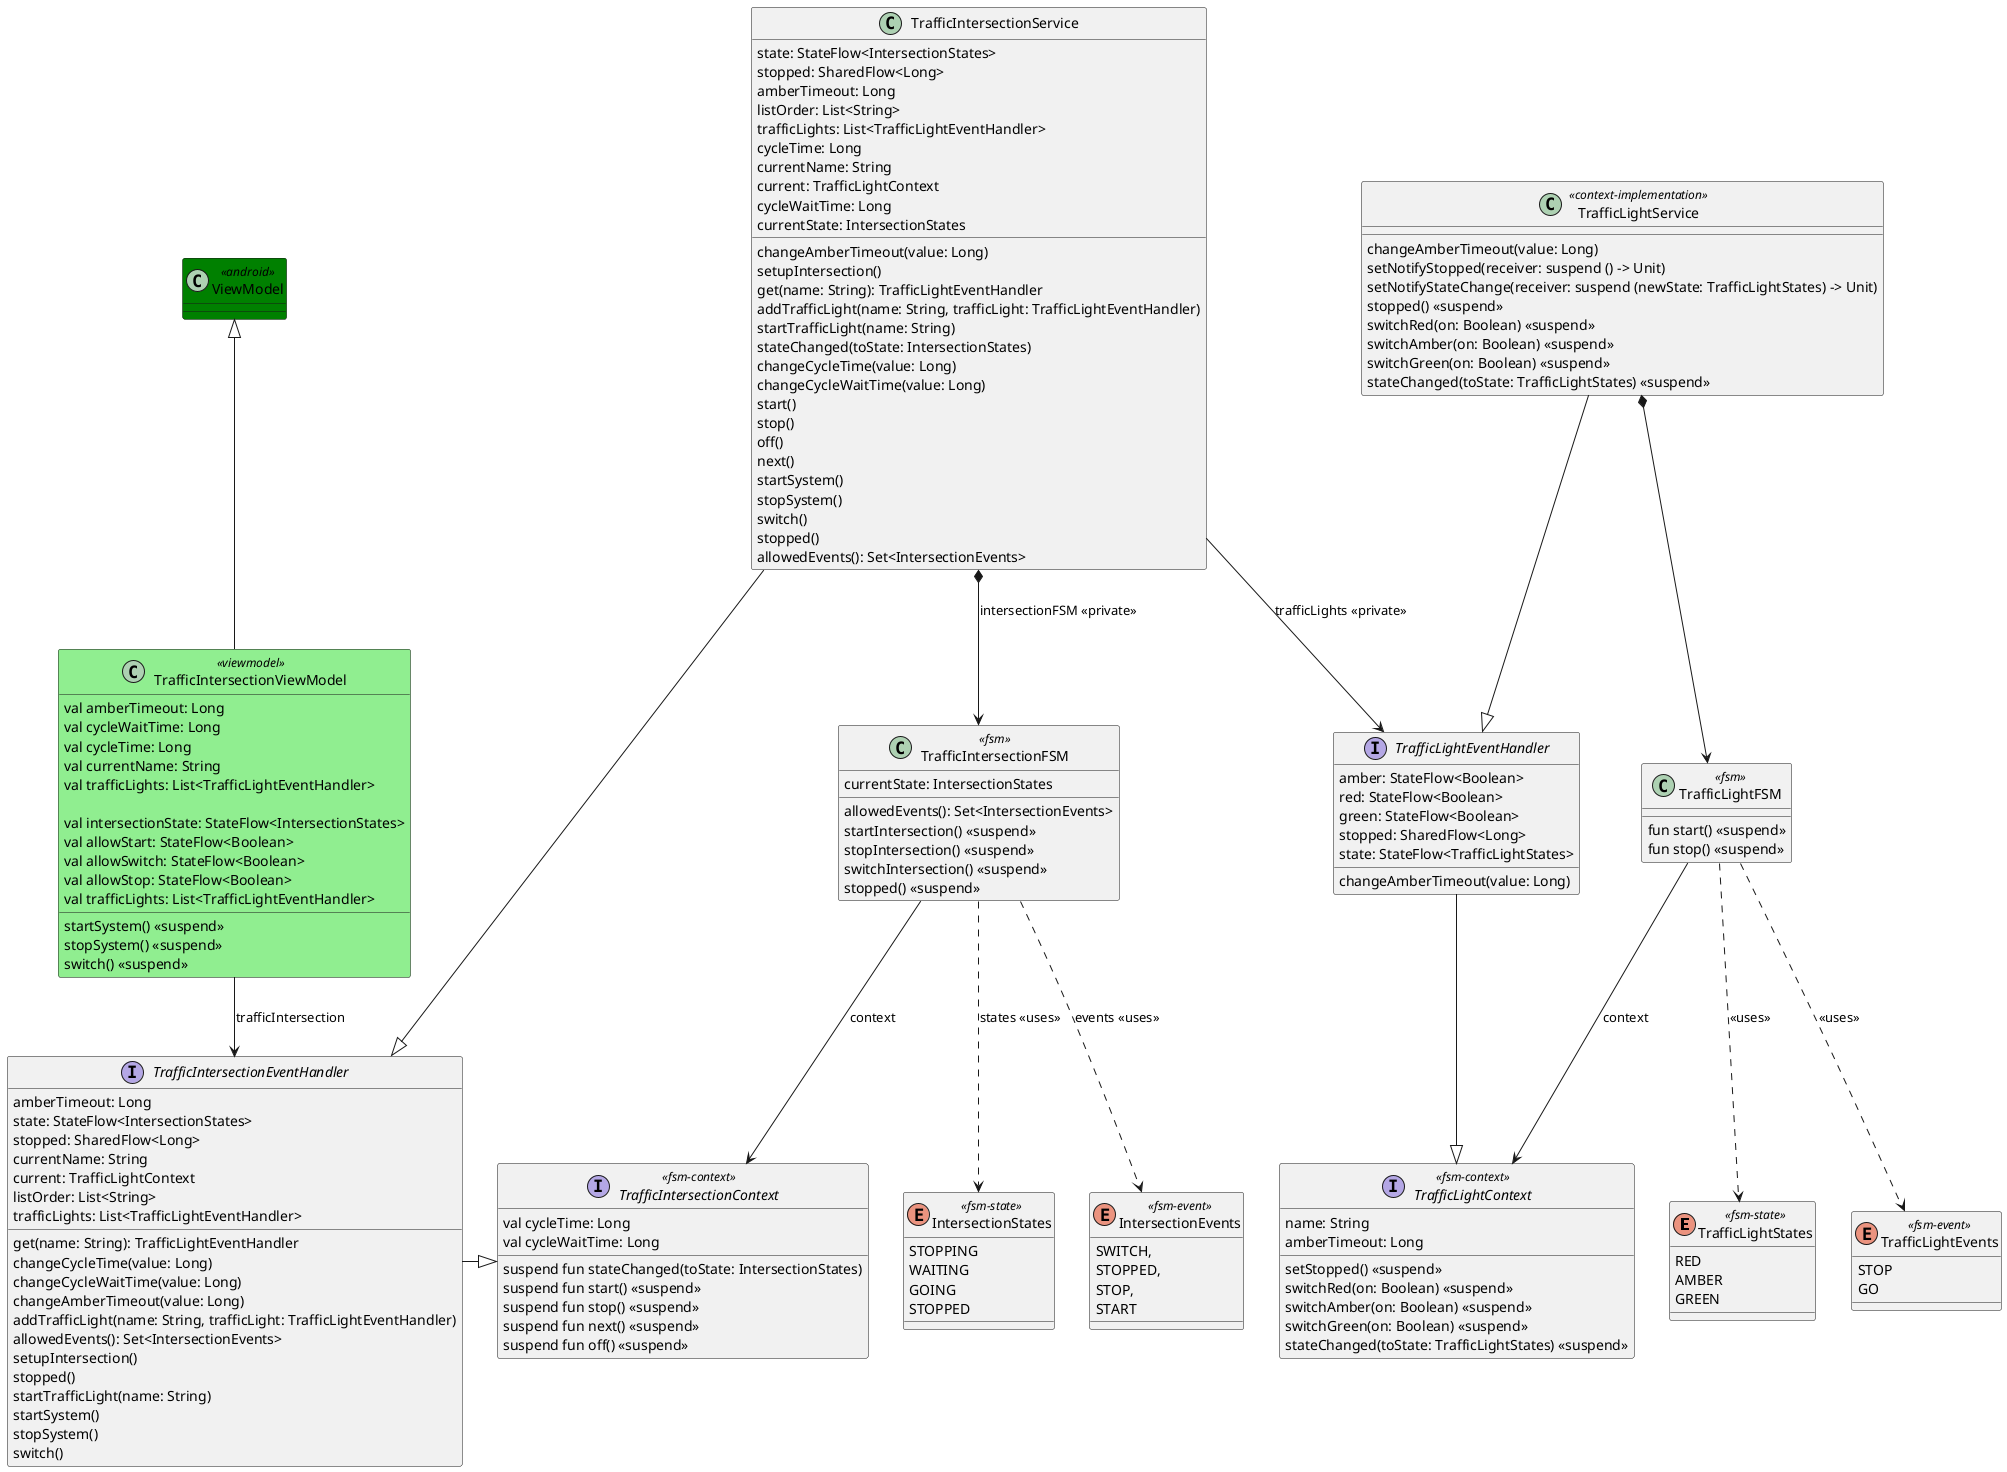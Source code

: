 @startuml

enum TrafficLightStates <<fsm-state>> {
    RED
    AMBER
    GREEN
}

enum TrafficLightEvents <<fsm-event>> {
    STOP
    GO
}
interface TrafficLightContext <<fsm-context>> {
    name: String
    amberTimeout: Long
    setStopped() <<suspend>>
    switchRed(on: Boolean) <<suspend>>
    switchAmber(on: Boolean) <<suspend>>
    switchGreen(on: Boolean) <<suspend>>
    stateChanged(toState: TrafficLightStates) <<suspend>>
}

interface TrafficLightEventHandler {
    amber: StateFlow<Boolean>
    red: StateFlow<Boolean>
    green: StateFlow<Boolean>
    stopped: SharedFlow<Long>
    state: StateFlow<TrafficLightStates>
    changeAmberTimeout(value: Long)
}
TrafficLightEventHandler -|> TrafficLightContext

class TrafficLightFSM <<fsm>> {
    fun start() <<suspend>>
    fun stop() <<suspend>>
}

TrafficLightFSM ..> TrafficLightStates: <<uses>>
TrafficLightFSM ..> TrafficLightEvents: <<uses>>
TrafficLightFSM --> TrafficLightContext: context

class TrafficLightService <<context-implementation>> {
    changeAmberTimeout(value: Long)
    setNotifyStopped(receiver: suspend () -> Unit)
    setNotifyStateChange(receiver: suspend (newState: TrafficLightStates) -> Unit)
    stopped() <<suspend>>
    switchRed(on: Boolean) <<suspend>>
    switchAmber(on: Boolean) <<suspend>>
    switchGreen(on: Boolean) <<suspend>>
    stateChanged(toState: TrafficLightStates) <<suspend>>
}

TrafficLightService --|> TrafficLightEventHandler
TrafficLightService *--> TrafficLightFSM


enum IntersectionStates <<fsm-state>> {
    STOPPING
    WAITING
    GOING
    STOPPED
}

enum IntersectionEvents <<fsm-event>> {
    SWITCH,
    STOPPED,
    STOP,
    START
}

interface TrafficIntersectionContext <<fsm-context>> {
    val cycleTime: Long
    val cycleWaitTime: Long
    suspend fun stateChanged(toState: IntersectionStates)
    suspend fun start() <<suspend>>
    suspend fun stop() <<suspend>>
    suspend fun next() <<suspend>>
    suspend fun off() <<suspend>>
}

class TrafficIntersectionFSM <<fsm>> {
    currentState: IntersectionStates
    allowedEvents(): Set<IntersectionEvents>
    startIntersection() <<suspend>>
    stopIntersection() <<suspend>>
    switchIntersection() <<suspend>>
    stopped() <<suspend>>
}

TrafficIntersectionFSM --> TrafficIntersectionContext: context
TrafficIntersectionFSM ..> IntersectionEvents: events <<uses>>
TrafficIntersectionFSM ..> IntersectionStates: states <<uses>>

interface TrafficIntersectionEventHandler {
    amberTimeout: Long
    state: StateFlow<IntersectionStates>
    stopped: SharedFlow<Long>
    currentName: String
    current: TrafficLightContext
    listOrder: List<String>
    trafficLights: List<TrafficLightEventHandler>
    get(name: String): TrafficLightEventHandler
    changeCycleTime(value: Long)
    changeCycleWaitTime(value: Long)
    changeAmberTimeout(value: Long)
    addTrafficLight(name: String, trafficLight: TrafficLightEventHandler)
    allowedEvents(): Set<IntersectionEvents>
    setupIntersection()
    stopped()
    startTrafficLight(name: String)
    startSystem()
    stopSystem()
    switch()
}

TrafficIntersectionEventHandler -|> TrafficIntersectionContext

class TrafficIntersectionService {
    state: StateFlow<IntersectionStates>
    stopped: SharedFlow<Long>
    amberTimeout: Long
    changeAmberTimeout(value: Long)
    setupIntersection()
    listOrder: List<String>
    trafficLights: List<TrafficLightEventHandler>
    cycleTime: Long
        currentName: String
        current: TrafficLightContext
        cycleWaitTime: Long
        currentState: IntersectionStates
    get(name: String): TrafficLightEventHandler
    addTrafficLight(name: String, trafficLight: TrafficLightEventHandler)
    startTrafficLight(name: String)
    stateChanged(toState: IntersectionStates)
    changeCycleTime(value: Long)
    changeCycleWaitTime(value: Long)
    start()
    stop()
    off()
    next()
    startSystem()
    stopSystem()
    switch()
    stopped()
    allowedEvents(): Set<IntersectionEvents>
}

TrafficIntersectionService --|> TrafficIntersectionEventHandler
TrafficIntersectionService *--> TrafficIntersectionFSM: intersectionFSM <<private>>
TrafficIntersectionService --> TrafficLightEventHandler: trafficLights <<private>>

class TrafficIntersectionViewModel <<viewmodel>> #lightgreen {
    val amberTimeout: Long
    val cycleWaitTime: Long
    val cycleTime: Long
    val currentName: String
    val trafficLights: List<TrafficLightEventHandler>

    val intersectionState: StateFlow<IntersectionStates>
    val allowStart: StateFlow<Boolean>
    val allowSwitch: StateFlow<Boolean>
    val allowStop: StateFlow<Boolean>
    val trafficLights: List<TrafficLightEventHandler>

    startSystem() <<suspend>>
    stopSystem() <<suspend>>
    switch() <<suspend>>
}

TrafficIntersectionViewModel --> TrafficIntersectionEventHandler: trafficIntersection
TrafficIntersectionViewModel -up-|> ViewModel
class ViewModel <<android>> #green {
}

@enduml